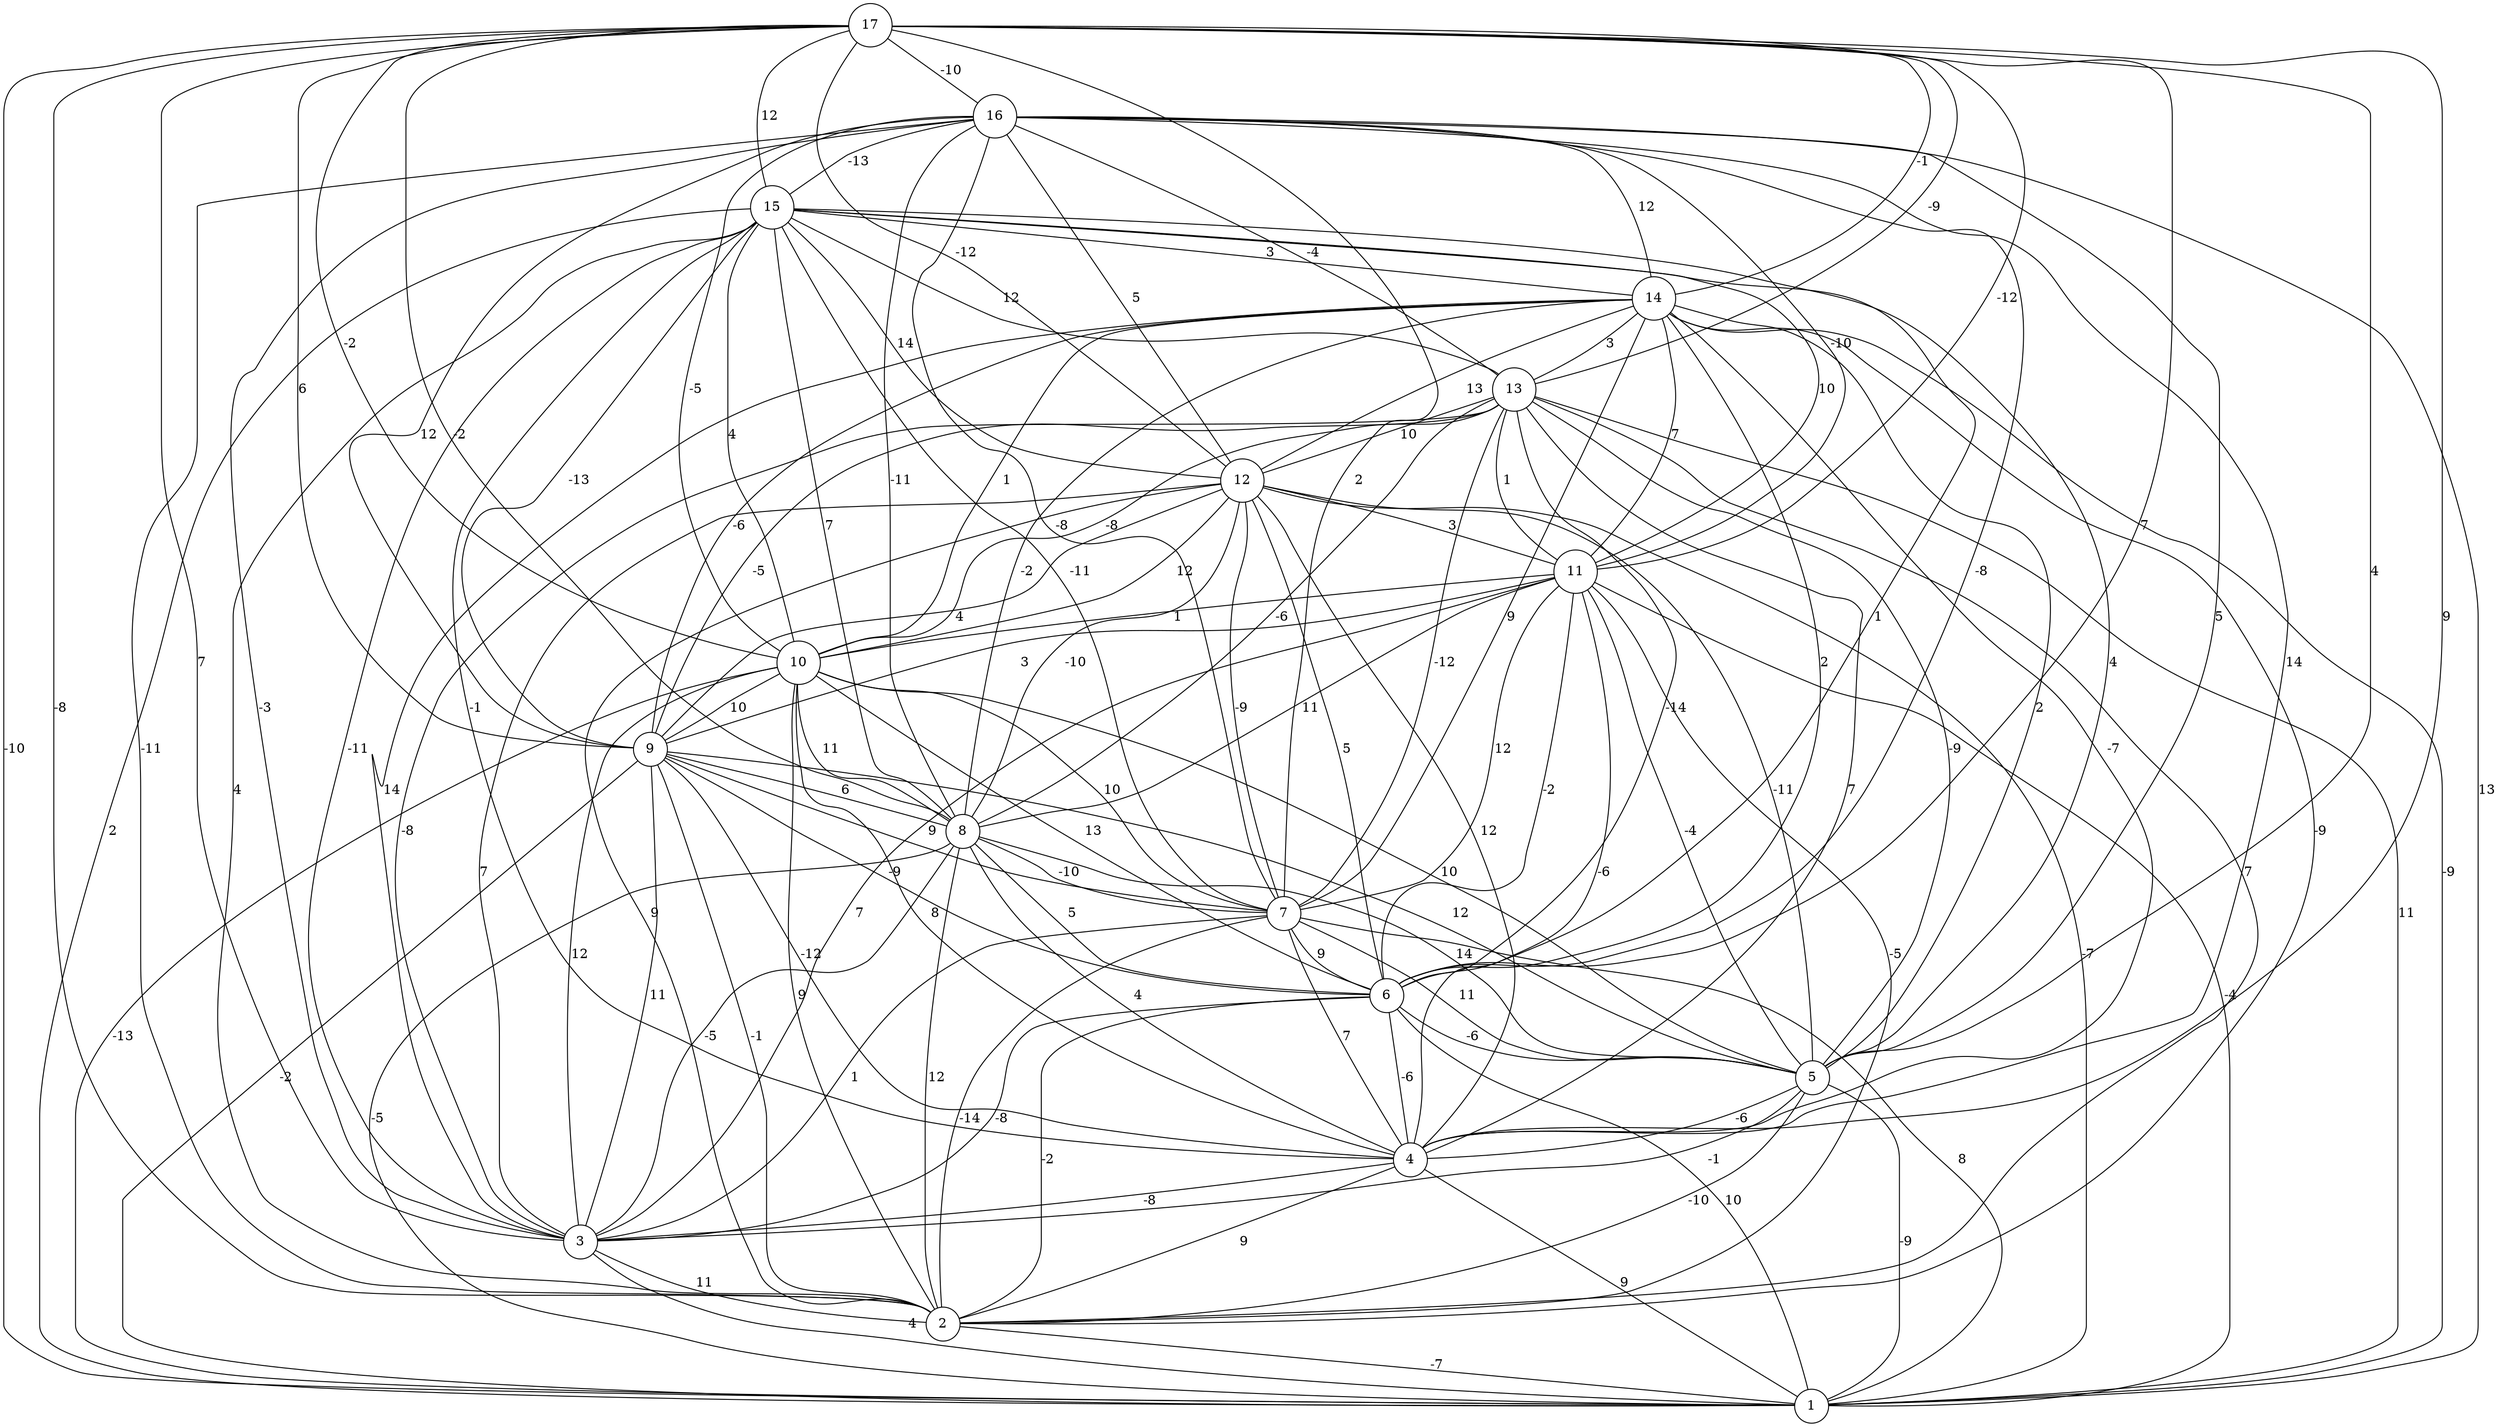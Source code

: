 graph { 
	 fontname="Helvetica,Arial,sans-serif" 
	 node [shape = circle]; 
	 17 -- 1 [label = "-10"];
	 17 -- 2 [label = "-8"];
	 17 -- 3 [label = "7"];
	 17 -- 4 [label = "9"];
	 17 -- 5 [label = "4"];
	 17 -- 6 [label = "7"];
	 17 -- 7 [label = "2"];
	 17 -- 8 [label = "-2"];
	 17 -- 9 [label = "6"];
	 17 -- 10 [label = "-2"];
	 17 -- 11 [label = "-12"];
	 17 -- 12 [label = "-12"];
	 17 -- 13 [label = "-9"];
	 17 -- 14 [label = "-1"];
	 17 -- 15 [label = "12"];
	 17 -- 16 [label = "-10"];
	 16 -- 1 [label = "13"];
	 16 -- 2 [label = "-11"];
	 16 -- 3 [label = "-3"];
	 16 -- 4 [label = "14"];
	 16 -- 5 [label = "5"];
	 16 -- 6 [label = "-8"];
	 16 -- 7 [label = "-8"];
	 16 -- 8 [label = "-11"];
	 16 -- 9 [label = "12"];
	 16 -- 10 [label = "-5"];
	 16 -- 11 [label = "-10"];
	 16 -- 12 [label = "5"];
	 16 -- 13 [label = "-4"];
	 16 -- 14 [label = "12"];
	 16 -- 15 [label = "-13"];
	 15 -- 1 [label = "2"];
	 15 -- 2 [label = "4"];
	 15 -- 3 [label = "-11"];
	 15 -- 4 [label = "-1"];
	 15 -- 5 [label = "4"];
	 15 -- 6 [label = "1"];
	 15 -- 7 [label = "-11"];
	 15 -- 8 [label = "7"];
	 15 -- 9 [label = "-13"];
	 15 -- 10 [label = "4"];
	 15 -- 11 [label = "10"];
	 15 -- 12 [label = "14"];
	 15 -- 13 [label = "12"];
	 15 -- 14 [label = "3"];
	 14 -- 1 [label = "-9"];
	 14 -- 2 [label = "-9"];
	 14 -- 3 [label = "14"];
	 14 -- 4 [label = "-7"];
	 14 -- 5 [label = "2"];
	 14 -- 6 [label = "2"];
	 14 -- 7 [label = "9"];
	 14 -- 8 [label = "-2"];
	 14 -- 9 [label = "-6"];
	 14 -- 10 [label = "1"];
	 14 -- 11 [label = "7"];
	 14 -- 12 [label = "13"];
	 14 -- 13 [label = "3"];
	 13 -- 1 [label = "11"];
	 13 -- 2 [label = "7"];
	 13 -- 3 [label = "-8"];
	 13 -- 4 [label = "7"];
	 13 -- 5 [label = "-9"];
	 13 -- 6 [label = "-14"];
	 13 -- 7 [label = "-12"];
	 13 -- 8 [label = "-6"];
	 13 -- 9 [label = "-5"];
	 13 -- 10 [label = "-8"];
	 13 -- 11 [label = "1"];
	 13 -- 12 [label = "10"];
	 12 -- 1 [label = "-7"];
	 12 -- 2 [label = "9"];
	 12 -- 3 [label = "7"];
	 12 -- 4 [label = "12"];
	 12 -- 5 [label = "-11"];
	 12 -- 6 [label = "5"];
	 12 -- 7 [label = "-9"];
	 12 -- 8 [label = "-10"];
	 12 -- 9 [label = "4"];
	 12 -- 10 [label = "12"];
	 12 -- 11 [label = "3"];
	 11 -- 1 [label = "-4"];
	 11 -- 2 [label = "-5"];
	 11 -- 3 [label = "7"];
	 11 -- 4 [label = "-6"];
	 11 -- 5 [label = "-4"];
	 11 -- 6 [label = "-2"];
	 11 -- 7 [label = "12"];
	 11 -- 8 [label = "11"];
	 11 -- 9 [label = "3"];
	 11 -- 10 [label = "1"];
	 10 -- 1 [label = "-13"];
	 10 -- 2 [label = "9"];
	 10 -- 3 [label = "12"];
	 10 -- 4 [label = "8"];
	 10 -- 5 [label = "10"];
	 10 -- 6 [label = "13"];
	 10 -- 7 [label = "10"];
	 10 -- 8 [label = "11"];
	 10 -- 9 [label = "10"];
	 9 -- 1 [label = "-2"];
	 9 -- 2 [label = "-1"];
	 9 -- 3 [label = "11"];
	 9 -- 4 [label = "-12"];
	 9 -- 5 [label = "12"];
	 9 -- 6 [label = "-9"];
	 9 -- 7 [label = "9"];
	 9 -- 8 [label = "6"];
	 8 -- 1 [label = "-5"];
	 8 -- 2 [label = "12"];
	 8 -- 3 [label = "-5"];
	 8 -- 4 [label = "4"];
	 8 -- 5 [label = "14"];
	 8 -- 6 [label = "5"];
	 8 -- 7 [label = "-10"];
	 7 -- 1 [label = "8"];
	 7 -- 2 [label = "-14"];
	 7 -- 3 [label = "1"];
	 7 -- 4 [label = "7"];
	 7 -- 5 [label = "11"];
	 7 -- 6 [label = "9"];
	 6 -- 1 [label = "10"];
	 6 -- 2 [label = "-2"];
	 6 -- 3 [label = "-8"];
	 6 -- 4 [label = "-6"];
	 6 -- 5 [label = "-6"];
	 5 -- 1 [label = "-9"];
	 5 -- 2 [label = "-10"];
	 5 -- 3 [label = "-1"];
	 5 -- 4 [label = "-6"];
	 4 -- 1 [label = "9"];
	 4 -- 2 [label = "9"];
	 4 -- 3 [label = "-8"];
	 3 -- 1 [label = "4"];
	 3 -- 2 [label = "11"];
	 2 -- 1 [label = "-7"];
	 1;
	 2;
	 3;
	 4;
	 5;
	 6;
	 7;
	 8;
	 9;
	 10;
	 11;
	 12;
	 13;
	 14;
	 15;
	 16;
	 17;
}
